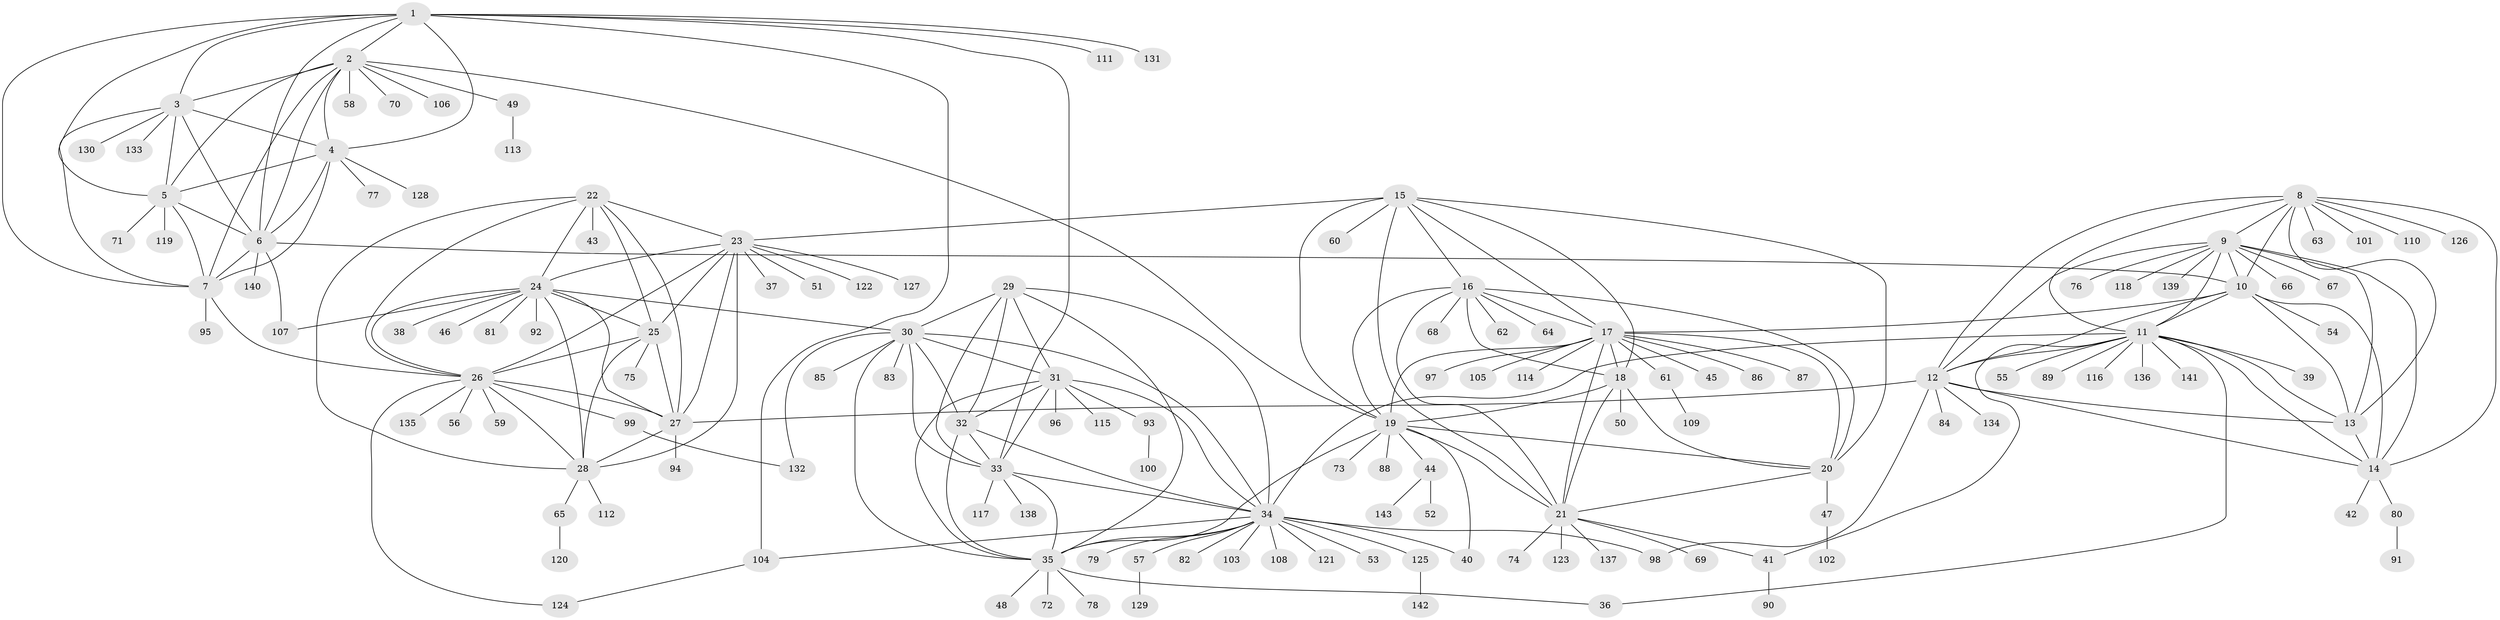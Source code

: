 // Generated by graph-tools (version 1.1) at 2025/02/03/09/25 03:02:44]
// undirected, 143 vertices, 231 edges
graph export_dot {
graph [start="1"]
  node [color=gray90,style=filled];
  1;
  2;
  3;
  4;
  5;
  6;
  7;
  8;
  9;
  10;
  11;
  12;
  13;
  14;
  15;
  16;
  17;
  18;
  19;
  20;
  21;
  22;
  23;
  24;
  25;
  26;
  27;
  28;
  29;
  30;
  31;
  32;
  33;
  34;
  35;
  36;
  37;
  38;
  39;
  40;
  41;
  42;
  43;
  44;
  45;
  46;
  47;
  48;
  49;
  50;
  51;
  52;
  53;
  54;
  55;
  56;
  57;
  58;
  59;
  60;
  61;
  62;
  63;
  64;
  65;
  66;
  67;
  68;
  69;
  70;
  71;
  72;
  73;
  74;
  75;
  76;
  77;
  78;
  79;
  80;
  81;
  82;
  83;
  84;
  85;
  86;
  87;
  88;
  89;
  90;
  91;
  92;
  93;
  94;
  95;
  96;
  97;
  98;
  99;
  100;
  101;
  102;
  103;
  104;
  105;
  106;
  107;
  108;
  109;
  110;
  111;
  112;
  113;
  114;
  115;
  116;
  117;
  118;
  119;
  120;
  121;
  122;
  123;
  124;
  125;
  126;
  127;
  128;
  129;
  130;
  131;
  132;
  133;
  134;
  135;
  136;
  137;
  138;
  139;
  140;
  141;
  142;
  143;
  1 -- 2;
  1 -- 3;
  1 -- 4;
  1 -- 5;
  1 -- 6;
  1 -- 7;
  1 -- 33;
  1 -- 104;
  1 -- 111;
  1 -- 131;
  2 -- 3;
  2 -- 4;
  2 -- 5;
  2 -- 6;
  2 -- 7;
  2 -- 19;
  2 -- 49;
  2 -- 58;
  2 -- 70;
  2 -- 106;
  3 -- 4;
  3 -- 5;
  3 -- 6;
  3 -- 7;
  3 -- 130;
  3 -- 133;
  4 -- 5;
  4 -- 6;
  4 -- 7;
  4 -- 77;
  4 -- 128;
  5 -- 6;
  5 -- 7;
  5 -- 71;
  5 -- 119;
  6 -- 7;
  6 -- 10;
  6 -- 107;
  6 -- 140;
  7 -- 26;
  7 -- 95;
  8 -- 9;
  8 -- 10;
  8 -- 11;
  8 -- 12;
  8 -- 13;
  8 -- 14;
  8 -- 63;
  8 -- 101;
  8 -- 110;
  8 -- 126;
  9 -- 10;
  9 -- 11;
  9 -- 12;
  9 -- 13;
  9 -- 14;
  9 -- 66;
  9 -- 67;
  9 -- 76;
  9 -- 118;
  9 -- 139;
  10 -- 11;
  10 -- 12;
  10 -- 13;
  10 -- 14;
  10 -- 17;
  10 -- 54;
  11 -- 12;
  11 -- 13;
  11 -- 14;
  11 -- 34;
  11 -- 36;
  11 -- 39;
  11 -- 41;
  11 -- 55;
  11 -- 89;
  11 -- 116;
  11 -- 136;
  11 -- 141;
  12 -- 13;
  12 -- 14;
  12 -- 27;
  12 -- 84;
  12 -- 98;
  12 -- 134;
  13 -- 14;
  14 -- 42;
  14 -- 80;
  15 -- 16;
  15 -- 17;
  15 -- 18;
  15 -- 19;
  15 -- 20;
  15 -- 21;
  15 -- 23;
  15 -- 60;
  16 -- 17;
  16 -- 18;
  16 -- 19;
  16 -- 20;
  16 -- 21;
  16 -- 62;
  16 -- 64;
  16 -- 68;
  17 -- 18;
  17 -- 19;
  17 -- 20;
  17 -- 21;
  17 -- 45;
  17 -- 61;
  17 -- 86;
  17 -- 87;
  17 -- 97;
  17 -- 105;
  17 -- 114;
  18 -- 19;
  18 -- 20;
  18 -- 21;
  18 -- 50;
  19 -- 20;
  19 -- 21;
  19 -- 35;
  19 -- 40;
  19 -- 44;
  19 -- 73;
  19 -- 88;
  20 -- 21;
  20 -- 47;
  21 -- 41;
  21 -- 69;
  21 -- 74;
  21 -- 123;
  21 -- 137;
  22 -- 23;
  22 -- 24;
  22 -- 25;
  22 -- 26;
  22 -- 27;
  22 -- 28;
  22 -- 43;
  23 -- 24;
  23 -- 25;
  23 -- 26;
  23 -- 27;
  23 -- 28;
  23 -- 37;
  23 -- 51;
  23 -- 122;
  23 -- 127;
  24 -- 25;
  24 -- 26;
  24 -- 27;
  24 -- 28;
  24 -- 30;
  24 -- 38;
  24 -- 46;
  24 -- 81;
  24 -- 92;
  24 -- 107;
  25 -- 26;
  25 -- 27;
  25 -- 28;
  25 -- 75;
  26 -- 27;
  26 -- 28;
  26 -- 56;
  26 -- 59;
  26 -- 99;
  26 -- 124;
  26 -- 135;
  27 -- 28;
  27 -- 94;
  28 -- 65;
  28 -- 112;
  29 -- 30;
  29 -- 31;
  29 -- 32;
  29 -- 33;
  29 -- 34;
  29 -- 35;
  30 -- 31;
  30 -- 32;
  30 -- 33;
  30 -- 34;
  30 -- 35;
  30 -- 83;
  30 -- 85;
  30 -- 132;
  31 -- 32;
  31 -- 33;
  31 -- 34;
  31 -- 35;
  31 -- 93;
  31 -- 96;
  31 -- 115;
  32 -- 33;
  32 -- 34;
  32 -- 35;
  33 -- 34;
  33 -- 35;
  33 -- 117;
  33 -- 138;
  34 -- 35;
  34 -- 40;
  34 -- 53;
  34 -- 57;
  34 -- 79;
  34 -- 82;
  34 -- 98;
  34 -- 103;
  34 -- 104;
  34 -- 108;
  34 -- 121;
  34 -- 125;
  35 -- 36;
  35 -- 48;
  35 -- 72;
  35 -- 78;
  41 -- 90;
  44 -- 52;
  44 -- 143;
  47 -- 102;
  49 -- 113;
  57 -- 129;
  61 -- 109;
  65 -- 120;
  80 -- 91;
  93 -- 100;
  99 -- 132;
  104 -- 124;
  125 -- 142;
}
